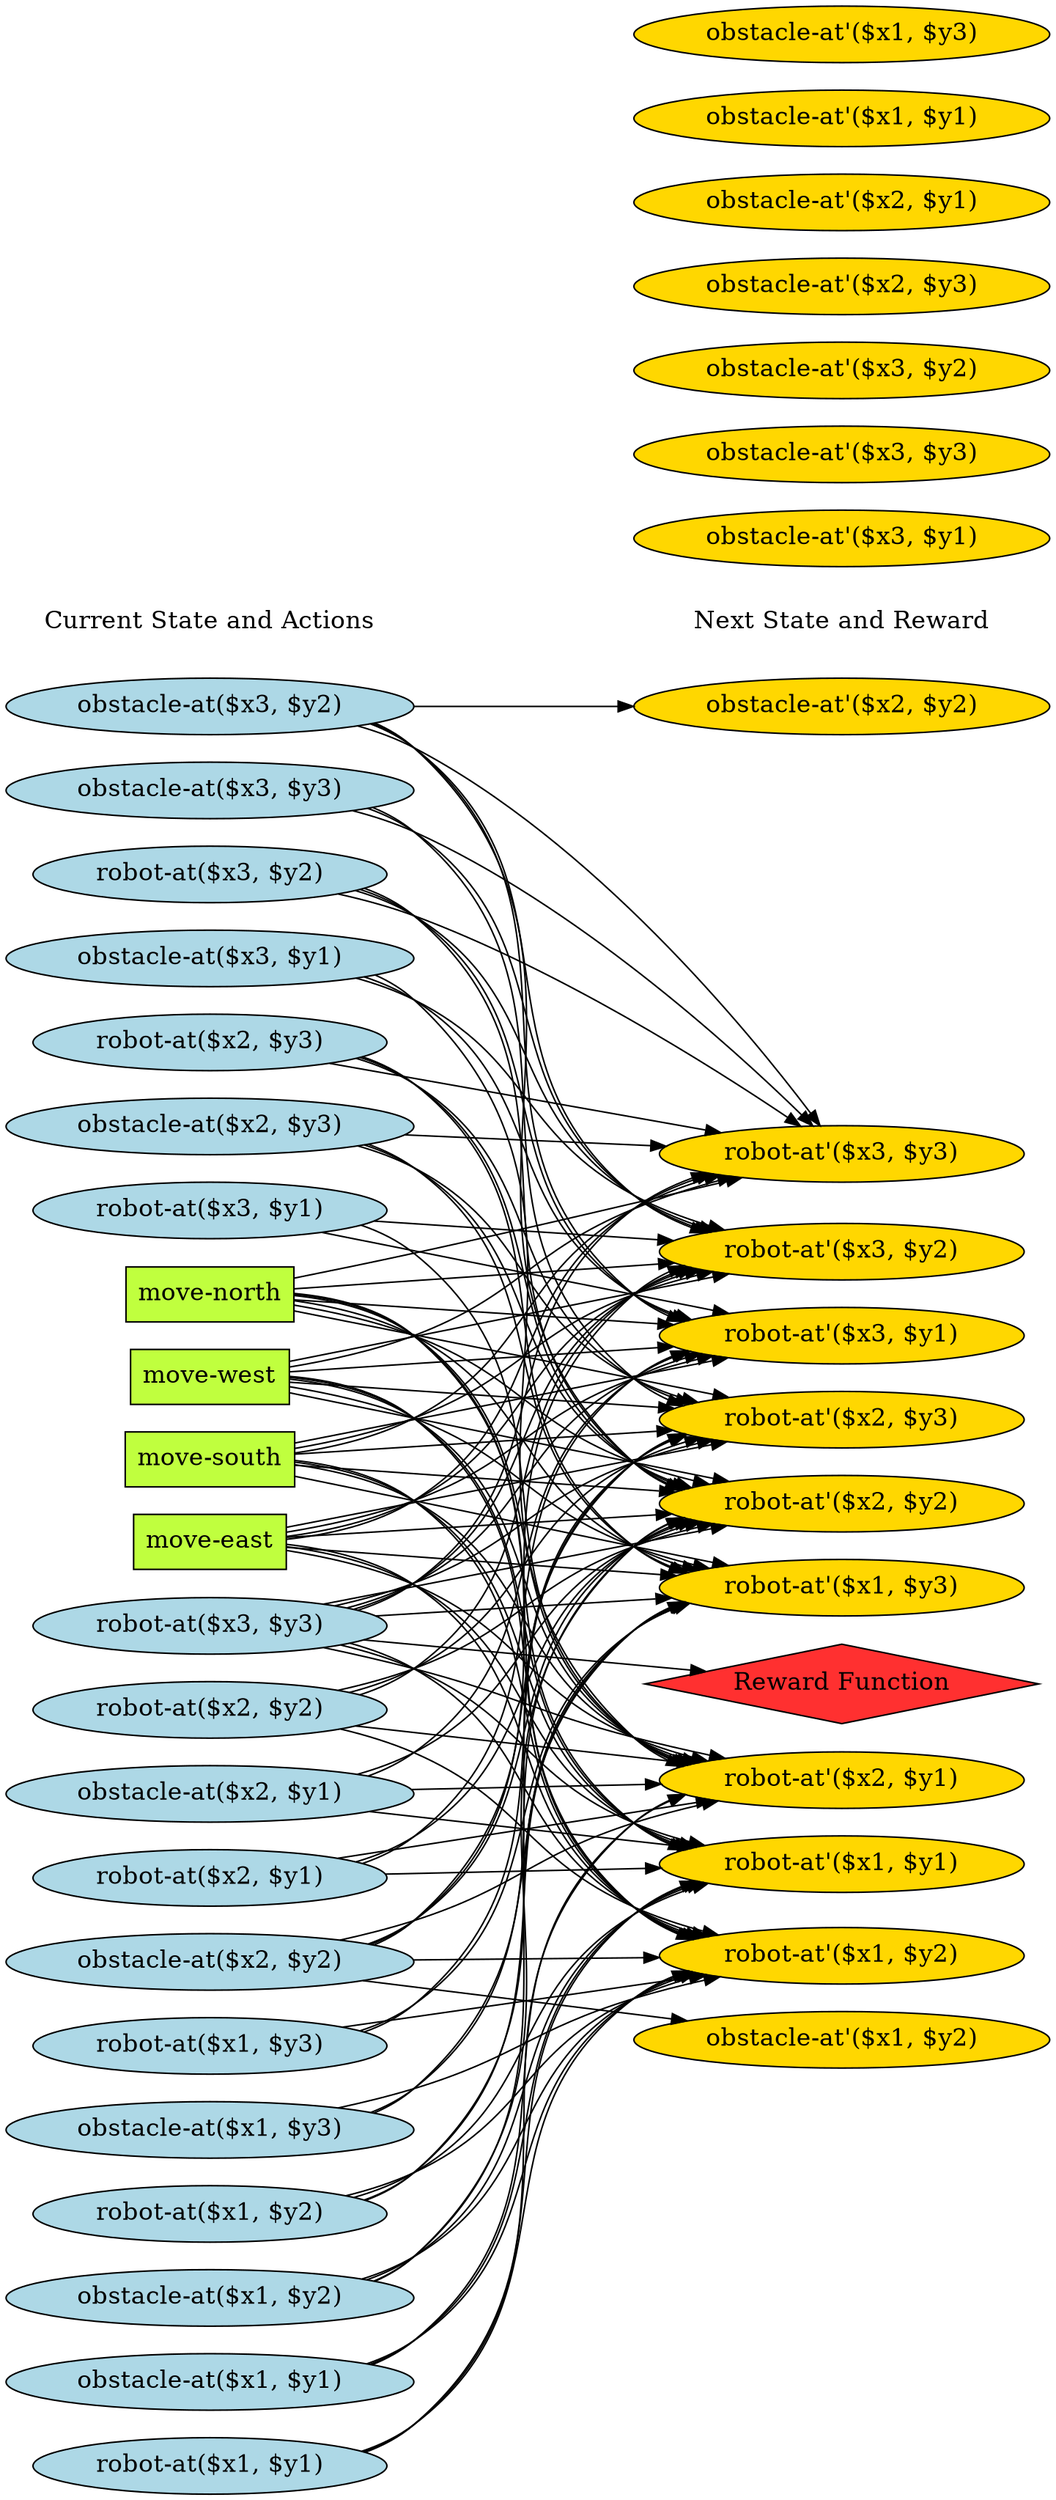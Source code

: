 digraph G {
	graph [bb="0,0,612.96,1624.8",
		fontname=Helvetica,
		fontsize=16,
		rankdir=LR,
		ranksep=2.00,
		ratio=auto,
		size=600
	];
	node [fontsize=16,
		label="\N"
	];
	{
		graph [rank=same];
		"obstacle-at($x3, $y2)"		 [color=black,
			fillcolor=lightblue,
			height=0.51069,
			pos="107.48,1168.4",
			shape=ellipse,
			style=filled,
			width=2.9856];
		"obstacle-at($x2, $y3)"		 [color=black,
			fillcolor=lightblue,
			height=0.51069,
			pos="107.48,893.38",
			shape=ellipse,
			style=filled,
			width=2.9856];
		"obstacle-at($x2, $y1)"		 [color=black,
			fillcolor=lightblue,
			height=0.51069,
			pos="107.48,458.38",
			shape=ellipse,
			style=filled,
			width=2.9856];
		"Current State and Actions"		 [color=black,
			fillcolor=white,
			height=0.5,
			pos="107.48,1332.4",
			shape=plaintext,
			style=bold,
			width=2.5139];
		"move-east"		 [color=black,
			fillcolor=olivedrab1,
			height=0.5,
			pos="107.48,622.38",
			shape=box,
			style=filled,
			width=1.1389];
		"robot-at($x2, $y3)"		 [color=black,
			fillcolor=lightblue,
			height=0.51069,
			pos="107.48,948.38",
			shape=ellipse,
			style=filled,
			width=2.6517];
		"robot-at($x3, $y2)"		 [color=black,
			fillcolor=lightblue,
			height=0.51069,
			pos="107.48,1058.4",
			shape=ellipse,
			style=filled,
			width=2.6517];
		"move-north"		 [color=black,
			fillcolor=olivedrab1,
			height=0.5,
			pos="107.48,784.38",
			shape=box,
			style=filled,
			width=1.2778];
		"robot-at($x2, $y1)"		 [color=black,
			fillcolor=lightblue,
			height=0.51069,
			pos="107.48,403.38",
			shape=ellipse,
			style=filled,
			width=2.6517];
		"robot-at($x1, $y2)"		 [color=black,
			fillcolor=lightblue,
			height=0.51069,
			pos="107.48,183.38",
			shape=ellipse,
			style=filled,
			width=2.6517];
		"obstacle-at($x1, $y3)"		 [color=black,
			fillcolor=lightblue,
			height=0.51069,
			pos="107.48,238.38",
			shape=ellipse,
			style=filled,
			width=2.9856];
		"move-west"		 [color=black,
			fillcolor=olivedrab1,
			height=0.5,
			pos="107.48,730.38",
			shape=box,
			style=filled,
			width=1.1944];
		"obstacle-at($x1, $y1)"		 [color=black,
			fillcolor=lightblue,
			height=0.51069,
			pos="107.48,73.385",
			shape=ellipse,
			style=filled,
			width=2.9856];
		"obstacle-at($x3, $y1)"		 [color=black,
			fillcolor=lightblue,
			height=0.51069,
			pos="107.48,1003.4",
			shape=ellipse,
			style=filled,
			width=2.9856];
		"obstacle-at($x2, $y2)"		 [color=black,
			fillcolor=lightblue,
			height=0.51069,
			pos="107.48,348.38",
			shape=ellipse,
			style=filled,
			width=2.9856];
		"obstacle-at($x3, $y3)"		 [color=black,
			fillcolor=lightblue,
			height=0.51069,
			pos="107.48,1113.4",
			shape=ellipse,
			style=filled,
			width=2.9856];
		"robot-at($x3, $y1)"		 [color=black,
			fillcolor=lightblue,
			height=0.51069,
			pos="107.48,838.38",
			shape=ellipse,
			style=filled,
			width=2.6517];
		"robot-at($x3, $y3)"		 [color=black,
			fillcolor=lightblue,
			height=0.51069,
			pos="107.48,568.38",
			shape=ellipse,
			style=filled,
			width=2.6517];
		"robot-at($x2, $y2)"		 [color=black,
			fillcolor=lightblue,
			height=0.51069,
			pos="107.48,513.38",
			shape=ellipse,
			style=filled,
			width=2.6517];
		"move-south"		 [color=black,
			fillcolor=olivedrab1,
			height=0.5,
			pos="107.48,676.38",
			shape=box,
			style=filled,
			width=1.2917];
		"robot-at($x1, $y3)"		 [color=black,
			fillcolor=lightblue,
			height=0.51069,
			pos="107.48,293.38",
			shape=ellipse,
			style=filled,
			width=2.6517];
		"obstacle-at($x1, $y2)"		 [color=black,
			fillcolor=lightblue,
			height=0.51069,
			pos="107.48,128.38",
			shape=ellipse,
			style=filled,
			width=2.9856];
		"robot-at($x1, $y1)"		 [color=black,
			fillcolor=lightblue,
			height=0.51069,
			pos="107.48,18.385",
			shape=ellipse,
			style=filled,
			width=2.6517];
	}
	{
		graph [rank=same];
		"obstacle-at'($x3, $y1)"		 [color=black,
			fillcolor=gold1,
			height=0.51069,
			pos="485.96,1223.4",
			shape=ellipse,
			style=filled,
			width=3.0445];
		"obstacle-at'($x3, $y3)"		 [color=black,
			fillcolor=gold1,
			height=0.51069,
			pos="485.96,1278.4",
			shape=ellipse,
			style=filled,
			width=3.0445];
		"robot-at'($x1, $y2)"		 [color=black,
			fillcolor=gold1,
			height=0.51069,
			pos="485.96,348.38",
			shape=ellipse,
			style=filled,
			width=2.7106];
		"obstacle-at'($x2, $y2)"		 [color=black,
			fillcolor=gold1,
			height=0.51069,
			pos="485.96,1168.4",
			shape=ellipse,
			style=filled,
			width=3.0445];
		"robot-at'($x3, $y2)"		 [color=black,
			fillcolor=gold1,
			height=0.51069,
			pos="485.96,811.38",
			shape=ellipse,
			style=filled,
			width=2.7106];
		"robot-at'($x2, $y3)"		 [color=black,
			fillcolor=gold1,
			height=0.51069,
			pos="485.96,701.38",
			shape=ellipse,
			style=filled,
			width=2.7106];
		"Next State and Reward"		 [color=black,
			fillcolor=white,
			height=0.5,
			pos="485.96,1332.4",
			shape=plaintext,
			style=bold,
			width=2.25];
		"obstacle-at'($x1, $y2)"		 [color=black,
			fillcolor=gold1,
			height=0.51069,
			pos="485.96,293.38",
			shape=ellipse,
			style=filled,
			width=3.0445];
		"Reward Function"		 [color=black,
			fillcolor=firebrick1,
			height=0.72222,
			pos="485.96,529.38",
			shape=diamond,
			style=filled,
			width=3.5278];
		"robot-at'($x2, $y1)"		 [color=black,
			fillcolor=gold1,
			height=0.51069,
			pos="485.96,467.38",
			shape=ellipse,
			style=filled,
			width=2.7106];
		"obstacle-at'($x3, $y2)"		 [color=black,
			fillcolor=gold1,
			height=0.51069,
			pos="485.96,1386.4",
			shape=ellipse,
			style=filled,
			width=3.0445];
		"obstacle-at'($x2, $y3)"		 [color=black,
			fillcolor=gold1,
			height=0.51069,
			pos="485.96,1441.4",
			shape=ellipse,
			style=filled,
			width=3.0445];
		"robot-at'($x1, $y3)"		 [color=black,
			fillcolor=gold1,
			height=0.51069,
			pos="485.96,591.38",
			shape=ellipse,
			style=filled,
			width=2.7106];
		"robot-at'($x1, $y1)"		 [color=black,
			fillcolor=gold1,
			height=0.51069,
			pos="485.96,412.38",
			shape=ellipse,
			style=filled,
			width=2.7106];
		"obstacle-at'($x2, $y1)"		 [color=black,
			fillcolor=gold1,
			height=0.51069,
			pos="485.96,1496.4",
			shape=ellipse,
			style=filled,
			width=3.0445];
		"robot-at'($x3, $y1)"		 [color=black,
			fillcolor=gold1,
			height=0.51069,
			pos="485.96,756.38",
			shape=ellipse,
			style=filled,
			width=2.7106];
		"obstacle-at'($x1, $y1)"		 [color=black,
			fillcolor=gold1,
			height=0.51069,
			pos="485.96,1551.4",
			shape=ellipse,
			style=filled,
			width=3.0445];
		"robot-at'($x2, $y2)"		 [color=black,
			fillcolor=gold1,
			height=0.51069,
			pos="485.96,646.38",
			shape=ellipse,
			style=filled,
			width=2.7106];
		"obstacle-at'($x1, $y3)"		 [color=black,
			fillcolor=gold1,
			height=0.51069,
			pos="485.96,1606.4",
			shape=ellipse,
			style=filled,
			width=3.0445];
		"robot-at'($x3, $y3)"		 [color=black,
			fillcolor=gold1,
			height=0.51069,
			pos="485.96,884.38",
			shape=ellipse,
			style=filled,
			width=2.7106];
	}
	"obstacle-at($x3, $y2)" -> "obstacle-at'($x2, $y2)"	 [color=black,
		pos="e,376.04,1168.4 215.11,1168.4 262.1,1168.4 317.5,1168.4 365.84,1168.4",
		style=solid];
	"obstacle-at($x3, $y2)" -> "robot-at'($x3, $y2)"	 [color=black,
		pos="e,419.74,825.03 187.19,1155.9 197.19,1152 206.78,1147 214.96,1140.4 324.82,1051.8 253.34,950.98 358.96,857.38 373.51,844.5 391.96,\
835.12 410.22,828.34",
		style=solid];
	"obstacle-at($x3, $y2)" -> "robot-at'($x3, $y1)"	 [color=black,
		pos="e,397.44,764.27 188.54,1156.2 198.17,1152.3 207.28,1147.1 214.96,1140.4 343.08,1027.6 228.7,894.67 358.96,784.38 367.41,777.23 377.28,\
771.8 387.72,767.69",
		style=solid];
	"obstacle-at($x3, $y2)" -> "robot-at'($x2, $y2)"	 [color=black,
		pos="e,396.12,653.71 189.89,1156.5 199.13,1152.5 207.78,1147.3 214.96,1140.4 371.47,990.4 199.59,821.33 358.96,674.38 366.97,667 376.48,\
661.41 386.64,657.2",
		style=solid];
	"obstacle-at($x3, $y2)" -> "robot-at'($x3, $y3)"	 [color=black,
		pos="e,471.13,902.8 180.29,1154.8 192.27,1151.1 204.27,1146.3 214.96,1140.4 324.83,1079.2 423.73,963.05 464.81,910.9",
		style=solid];
	"obstacle-at($x2, $y3)" -> "robot-at'($x2, $y3)"	 [color=black,
		pos="e,406.34,712.02 180.28,879.78 192.26,876.04 204.27,871.32 214.96,865.38 291.92,822.64 281.19,770.64 358.96,729.38 370.55,723.23 \
383.44,718.43 396.42,714.68",
		style=solid];
	"obstacle-at($x2, $y3)" -> "robot-at'($x1, $y3)"	 [color=black,
		pos="e,400.17,600.17 186.02,880.77 196.37,876.92 206.36,871.91 214.96,865.38 315.88,788.8 256.59,694.02 358.96,619.38 368.44,612.47 379.31,\
607.22 390.6,603.23",
		style=solid];
	"obstacle-at($x2, $y3)" -> "robot-at'($x2, $y2)"	 [color=black,
		pos="e,402.3,655.99 183.68,880.42 194.71,876.63 205.52,871.72 214.96,865.38 303.24,806.15 269.56,731.91 358.96,674.38 369.22,667.78 380.82,\
662.72 392.71,658.85",
		style=solid];
	"obstacle-at($x2, $y3)" -> "robot-at'($x3, $y3)"	 [color=black,
		pos="e,389.08,886.68 214.1,890.86 265.59,889.63 327.37,888.15 378.91,886.92",
		style=solid];
	"obstacle-at($x2, $y1)" -> "robot-at'($x2, $y1)"	 [color=black,
		pos="e,389.08,465.09 214.1,460.91 265.59,462.14 327.37,463.62 378.91,464.85",
		style=solid];
	"obstacle-at($x2, $y1)" -> "robot-at'($x1, $y1)"	 [color=black,
		pos="e,403.71,422.31 195.33,447.77 254.65,440.52 333.13,430.94 393.43,423.57",
		style=solid];
	"obstacle-at($x2, $y1)" -> "robot-at'($x3, $y1)"	 [color=black,
		pos="e,400.22,747.53 185.97,471.06 196.33,474.89 206.33,479.89 214.96,486.38 314.93,561.69 257.56,655.02 358.96,728.38 368.46,735.26 \
379.35,740.5 390.65,744.47",
		style=solid];
	"obstacle-at($x2, $y1)" -> "robot-at'($x2, $y2)"	 [color=black,
		pos="e,406.43,635.59 179.92,472.03 192.01,475.77 204.14,480.48 214.96,486.38 291.17,527.97 281.96,578.27 358.96,618.38 370.6,624.45 383.51,\
629.2 396.5,632.93",
		style=solid];
	"Current State and Actions" -> "Next State and Reward"	 [color=black,
		pos="e,404.91,1332.4 198.18,1332.4 257.6,1332.4 335.26,1332.4 394.77,1332.4",
		style=invis];
	"move-east" -> "robot-at'($x1, $y2)"	 [color=black,
		pos="e,412.4,360.62 148.49,619.08 169.77,615.73 195.49,608.97 214.96,595.38 307.78,530.64 267.36,451.84 358.96,385.38 371.95,375.96 387.32,\
368.92 402.78,363.67",
		style=solid];
	"move-east" -> "robot-at'($x3, $y2)"	 [color=black,
		pos="e,406.38,800.67 148.67,627.68 169.39,631.6 194.53,638.25 214.96,649.38 291.73,691.21 281.58,742.7 358.96,783.38 370.58,789.49 383.47,\
794.27 396.46,798.01",
		style=solid];
	"move-east" -> "robot-at'($x2, $y3)"	 [color=black,
		pos="e,420.18,687.79 148.77,630.84 211.07,643.91 331.79,669.24 410.34,685.73",
		style=solid];
	"move-east" -> "robot-at'($x2, $y1)"	 [color=black,
		pos="e,408.46,478.65 148.58,615.8 169.05,611.56 193.98,605 214.96,595.38 286.02,562.8 287.31,525.64 358.96,494.38 371.42,488.95 385.06,\
484.57 398.62,481.06",
		style=solid];
	"move-east" -> "robot-at'($x1, $y3)"	 [color=black,
		pos="e,396.34,598.68 148.77,619.07 204.96,614.44 308.65,605.9 386.08,599.53",
		style=solid];
	"move-east" -> "robot-at'($x1, $y1)"	 [color=black,
		pos="e,404.62,422.64 148.5,617.78 169.41,614.05 194.78,607.35 214.96,595.38 295.84,547.42 277.38,487.14 358.96,440.38 369.93,434.1 382.18,\
429.22 394.62,425.44",
		style=solid];
	"move-east" -> "robot-at'($x3, $y1)"	 [color=black,
		pos="e,412.96,744.06 148.68,630.05 168.94,634.54 193.67,641 214.96,649.38 282.88,676.13 290.65,702.65 358.96,728.38 372.98,733.67 388.27,\
738.1 403.21,741.76",
		style=solid];
	"move-east" -> "robot-at'($x2, $y2)"	 [color=black,
		pos="e,393.29,640.54 148.77,624.95 204.23,628.49 305.98,634.97 383.06,639.89",
		style=solid];
	"move-east" -> "robot-at'($x3, $y3)"	 [color=black,
		pos="e,424.43,869.98 148.74,626.16 169.84,629.66 195.31,636.4 214.96,649.38 303.06,707.61 273.94,775.75 358.96,838.38 375.48,850.55 395.56,\
859.8 414.78,866.68",
		style=solid];
	"robot-at($x2, $y3)" -> "robot-at'($x2, $y3)"	 [color=black,
		pos="e,402.3,710.99 180.62,936.44 192.7,932.52 204.64,927.31 214.96,920.38 303.24,861.15 269.56,786.91 358.96,729.38 369.22,722.78 380.82,\
717.72 392.71,713.85",
		style=solid];
	"robot-at($x2, $y3)" -> "robot-at'($x1, $y3)"	 [color=black,
		pos="e,398.57,599.65 184.06,937.33 195.22,933.29 205.97,927.81 214.96,920.38 329.25,825.89 242.87,711.66 358.96,619.38 367.85,612.32 \
378.15,606.96 388.96,602.89",
		style=solid];
	"robot-at($x2, $y3)" -> "robot-at'($x2, $y2)"	 [color=black,
		pos="e,400.17,655.17 182.71,936.96 194.23,932.97 205.44,927.61 214.96,920.38 315.88,843.8 256.59,749.02 358.96,674.38 368.44,667.47 379.31,\
662.22 390.6,658.23",
		style=solid];
	"robot-at($x2, $y3)" -> "robot-at'($x3, $y3)"	 [color=black,
		pos="e,413.04,896.61 179.74,936.27 243.3,925.47 336.36,909.65 402.99,898.32",
		style=solid];
	"robot-at($x3, $y2)" -> "robot-at'($x3, $y2)"	 [color=black,
		pos="e,425.71,825.93 179.51,1046.3 191.9,1042.4 204.24,1037.2 214.96,1030.4 299.35,976.66 277.15,914.97 358.96,857.38 376.06,845.35 396.67,\
836.09 416.22,829.15",
		style=solid];
	"robot-at($x3, $y2)" -> "robot-at'($x3, $y1)"	 [color=black,
		pos="e,400.17,765.17 182.71,1047 194.23,1043 205.44,1037.6 214.96,1030.4 315.88,953.8 256.59,859.02 358.96,784.38 368.44,777.47 379.31,\
772.22 390.6,768.23",
		style=solid];
	"robot-at($x3, $y2)" -> "robot-at'($x2, $y2)"	 [color=black,
		pos="e,397.44,654.27 185.02,1047.6 195.93,1043.5 206.35,1038 214.96,1030.4 343.08,917.62 228.7,784.67 358.96,674.38 367.41,667.23 377.28,\
661.8 387.72,657.69",
		style=solid];
	"robot-at($x3, $y2)" -> "robot-at'($x3, $y3)"	 [color=black,
		pos="e,457.65,902.02 170.94,1044.6 185.6,1040.7 201.01,1035.9 214.96,1030.4 302.85,995.64 398.55,938.97 449.05,907.42",
		style=solid];
	"move-north" -> "robot-at'($x1, $y2)"	 [color=black,
		pos="e,407.22,359.3 153.53,782.27 174.38,779.15 198.19,772.24 214.96,757.38 347.67,639.83 228.46,505.39 358.96,385.38 369.87,375.35 383.36,\
368.03 397.42,362.69",
		style=solid];
	"move-north" -> "robot-at'($x3, $y2)"	 [color=black,
		pos="e,394.3,804.88 153.52,787.61 210.09,791.67 308.84,798.75 383.88,804.14",
		style=solid];
	"move-north" -> "robot-at'($x2, $y3)"	 [color=black,
		pos="e,421.68,715.34 153.52,774.46 217.4,760.37 335.06,734.43 411.63,717.55",
		style=solid];
	"move-north" -> "robot-at'($x2, $y1)"	 [color=black,
		pos="e,398.35,475.63 153.49,781.15 173.97,777.75 197.47,770.93 214.96,757.38 320.31,675.77 252.11,574.02 358.96,494.38 367.82,487.78 \
377.95,482.72 388.53,478.86",
		style=solid];
	"move-north" -> "robot-at'($x1, $y3)"	 [color=black,
		pos="e,405.96,602.02 153.66,778.25 173.36,774.26 196.2,767.79 214.96,757.38 292.49,714.4 280.81,661.21 358.96,619.38 370.45,613.23 383.23,\
608.43 396.11,604.69",
		style=solid];
	"move-north" -> "robot-at'($x1, $y1)"	 [color=black,
		pos="e,398.09,420.56 153.69,781.77 174.33,778.51 197.92,771.64 214.96,757.38 333.68,658.13 238.79,537.87 358.96,440.38 367.71,433.29 \
377.88,427.9 388.58,423.82",
		style=solid];
	"move-north" -> "robot-at'($x3, $y1)"	 [color=black,
		pos="e,395.05,763.07 153.52,781.04 210.4,776.8 309.9,769.4 385.08,763.81",
		style=solid];
	"move-north" -> "robot-at'($x2, $y2)"	 [color=black,
		pos="e,412.54,658.53 153.65,775.81 172.93,771.43 195.43,765.31 214.96,757.38 283.41,729.6 290.11,701.15 358.96,674.38 372.71,669.04 387.71,\
664.59 402.42,660.94",
		style=solid];
	"move-north" -> "robot-at'($x3, $y3)"	 [color=black,
		pos="e,429.96,869.24 153.6,795.66 172.56,800.44 194.85,806.12 214.96,811.38 285.16,829.77 365.41,851.57 420.06,866.53",
		style=solid];
	"robot-at($x2, $y1)" -> "robot-at'($x2, $y1)"	 [color=black,
		pos="e,413.04,455.16 179.74,415.5 243.3,426.3 336.36,442.12 402.99,453.45",
		style=solid];
	"robot-at($x2, $y1)" -> "robot-at'($x1, $y1)"	 [color=black,
		pos="e,388.86,410.09 202.51,405.63 256.02,406.91 323.22,408.52 378.65,409.84",
		style=solid];
	"robot-at($x2, $y1)" -> "robot-at'($x3, $y1)"	 [color=black,
		pos="e,398.61,748.07 184.03,414.48 195.2,418.51 205.95,423.98 214.96,431.38 328.26,524.56 243.89,637.4 358.96,728.38 367.87,735.43 378.18,\
740.78 389,744.83",
		style=solid];
	"robot-at($x2, $y1)" -> "robot-at'($x2, $y2)"	 [color=black,
		pos="e,402.7,636.77 180.29,415.32 192.46,419.25 204.53,424.46 214.96,431.38 302.36,489.38 270.46,562.08 358.96,618.38 369.33,624.98 381.04,\
630.04 393.04,633.91",
		style=solid];
	"robot-at($x1, $y2)" -> "robot-at'($x1, $y2)"	 [color=black,
		pos="e,408.94,337.01 174.69,196.5 188.36,200.39 202.41,205.28 214.96,211.38 287.15,246.48 286.11,286.68 358.96,320.38 371.48,326.18 385.26,\
330.8 398.98,334.49",
		style=solid];
	"robot-at($x1, $y2)" -> "robot-at'($x1, $y3)"	 [color=black,
		pos="e,396.52,583.92 185,194.19 195.91,198.26 206.34,203.82 214.96,211.38 342.31,323.15 229.07,455.58 358.96,564.38 367.23,571.31 376.86,\
576.59 387.04,580.59",
		style=solid];
	"robot-at($x1, $y2)" -> "robot-at'($x1, $y1)"	 [color=black,
		pos="e,415.57,399.53 179.09,195.62 191.58,199.52 204.07,204.65 214.96,211.38 297.47,262.39 277.19,323.21 358.96,375.38 373.05,384.37 \
389.39,391.25 405.55,396.48",
		style=solid];
	"robot-at($x1, $y2)" -> "robot-at'($x2, $y2)"	 [color=black,
		pos="e,396.77,638.8 185.86,194.04 196.53,198.14 206.66,203.75 214.96,211.38 356.15,341.32 215.3,491.19 358.96,618.38 367.18,625.66 376.87,\
631.18 387.17,635.35",
		style=solid];
	"obstacle-at($x1, $y3)" -> "robot-at'($x1, $y2)"	 [color=black,
		pos="e,417.49,335.22 169.88,253.39 184.72,257.33 200.48,261.78 214.96,266.38 280.1,287.1 293.44,300.92 358.96,320.38 374.53,325.01 391.37,\
329.26 407.53,332.97",
		style=solid];
	"obstacle-at($x1, $y3)" -> "robot-at'($x2, $y3)"	 [color=black,
		pos="e,396.77,693.8 189.36,250.45 198.74,254.4 207.58,259.59 214.96,266.38 356.15,396.32 215.3,546.19 358.96,673.38 367.18,680.66 376.87,\
686.18 387.17,690.35",
		style=solid];
	"obstacle-at($x1, $y3)" -> "robot-at'($x1, $y3)"	 [color=black,
		pos="e,397.65,583.53 187.32,250.7 197.3,254.6 206.84,259.7 214.96,266.38 328.51,359.89 243.29,473.52 358.96,564.38 367.58,571.16 377.52,\
576.33 387.95,580.26",
		style=solid];
	"move-west" -> "robot-at'($x1, $y2)"	 [color=black,
		pos="e,408.36,359.63 150.53,728.25 171.9,725.21 197.05,718.38 214.96,703.38 333.93,603.8 241.87,487.17 358.96,385.38 370.39,375.45 384.38,\
368.17 398.82,362.85",
		style=solid];
	"move-west" -> "robot-at'($x3, $y2)"	 [color=black,
		pos="e,420.89,797.6 150.57,739.44 213.47,752.97 332.88,778.66 410.67,795.4",
		style=solid];
	"move-west" -> "robot-at'($x2, $y3)"	 [color=black,
		pos="e,395.4,708.28 150.57,727.14 206.95,722.8 308.73,714.96 385.25,709.07",
		style=solid];
	"move-west" -> "robot-at'($x2, $y1)"	 [color=black,
		pos="e,400.38,476.27 150.54,726.73 171.4,723.26 196.1,716.51 214.96,703.38 307.55,638.96 265.18,557.08 358.96,494.38 368.53,487.99 379.33,\
483.07 390.5,479.3",
		style=solid];
	"move-west" -> "robot-at'($x1, $y3)"	 [color=black,
		pos="e,412.18,603.54 150.56,722.56 170.5,718.14 194.4,711.79 214.96,703.38 283.54,675.34 289.97,646.41 358.96,619.38 372.61,614.04 387.51,\
609.6 402.13,605.95",
		style=solid];
	"move-west" -> "robot-at'($x1, $y1)"	 [color=black,
		pos="e,399.64,420.99 150.6,727.61 171.73,724.38 196.64,717.58 214.96,703.38 320.31,621.77 252.41,520.42 358.96,440.38 368.18,433.46 378.77,\
428.19 389.83,424.19",
		style=solid];
	"move-west" -> "robot-at'($x3, $y1)"	 [color=black,
		pos="e,393.88,750.09 150.57,733.29 206.58,737.16 307.41,744.12 383.75,749.4",
		style=solid];
	"move-west" -> "robot-at'($x2, $y2)"	 [color=black,
		pos="e,422.15,660.33 150.58,720.96 200.35,709.81 285.68,690.72 358.96,674.38 376.15,670.55 394.65,666.44 412.05,662.57",
		style=solid];
	"move-west" -> "robot-at'($x3, $y3)"	 [color=black,
		pos="e,435.75,868.5 150.5,738.35 170.43,742.8 194.33,749.14 214.96,757.38 283.14,784.65 292.25,807.69 358.96,838.38 380.42,848.26 404.67,\
857.53 426.11,865.13",
		style=solid];
	"obstacle-at($x1, $y1)" -> "robot-at'($x1, $y2)"	 [color=black,
		pos="e,401.2,339.26 185.16,86.212 195.75,90.025 206.04,94.971 214.96,101.38 309.56,169.37 263.08,254.23 358.96,320.38 368.76,327.14 379.92,\
332.31 391.45,336.24",
		style=solid];
	"obstacle-at($x1, $y1)" -> "robot-at'($x2, $y1)"	 [color=black,
		pos="e,397.91,459.43 188.16,85.568 197.9,89.489 207.15,94.636 214.96,101.38 338.51,208.14 233.38,335.02 358.96,439.38 367.62,446.58 377.75,\
452.04 388.42,456.15",
		style=solid];
	"obstacle-at($x1, $y1)" -> "robot-at'($x1, $y1)"	 [color=black,
		pos="e,409.83,400.86 186.84,85.853 196.95,89.723 206.66,94.78 214.96,101.38 322.62,187.03 252.53,288.21 358.96,375.38 370.9,385.16 385.33,\
392.35 400.1,397.65",
		style=solid];
	"obstacle-at($x3, $y1)" -> "robot-at'($x3, $y2)"	 [color=black,
		pos="e,431.09,826.62 178.53,989.57 191.01,985.83 203.64,981.16 214.96,975.38 288.66,937.78 287.08,898.37 358.96,857.38 378.34,846.33 \
400.87,837.11 421.47,829.89",
		style=solid];
	"obstacle-at($x3, $y1)" -> "robot-at'($x2, $y1)"	 [color=black,
		pos="e,395.11,474.19 189.95,991.54 199.18,987.55 207.81,982.29 214.96,975.38 375.39,820.28 195,645.76 358.96,494.38 366.68,487.25 375.82,\
481.83 385.58,477.73",
		style=solid];
	"obstacle-at($x3, $y1)" -> "robot-at'($x3, $y1)"	 [color=black,
		pos="e,402.3,765.99 183.68,990.42 194.71,986.63 205.52,981.72 214.96,975.38 303.24,916.15 269.56,841.91 358.96,784.38 369.22,777.78 380.82,\
772.72 392.71,768.85",
		style=solid];
	"obstacle-at($x2, $y2)" -> "robot-at'($x1, $y2)"	 [color=black,
		pos="e,388.31,348.38 215.11,348.38 266.16,348.38 327.16,348.38 378.23,348.38",
		style=solid];
	"obstacle-at($x2, $y2)" -> "robot-at'($x3, $y2)"	 [color=black,
		pos="e,396.77,803.8 189.36,360.45 198.74,364.4 207.58,369.59 214.96,376.38 356.15,506.32 215.3,656.19 358.96,783.38 367.18,790.66 376.87,\
796.18 387.17,800.35",
		style=solid];
	"obstacle-at($x2, $y2)" -> "robot-at'($x2, $y3)"	 [color=black,
		pos="e,398.61,693.07 187.31,360.71 197.29,364.61 206.84,369.71 214.96,376.38 328.26,469.56 243.89,582.4 358.96,673.38 367.87,680.43 378.18,\
685.78 389,689.83",
		style=solid];
	"obstacle-at($x2, $y2)" -> "obstacle-at'($x1, $y2)"	 [color=black,
		pos="e,402.58,305.42 189.71,336.52 249.29,327.81 330.3,315.98 392.39,306.91",
		style=solid];
	"obstacle-at($x2, $y2)" -> "robot-at'($x2, $y1)"	 [color=black,
		pos="e,415.65,454.51 171.47,363.22 185.89,367.09 201.06,371.55 214.96,376.38 280.94,399.34 292.55,417.71 358.96,439.38 373.81,444.23 \
389.92,448.52 405.5,452.19",
		style=solid];
	"obstacle-at($x2, $y2)" -> "robot-at'($x2, $y2)"	 [color=black,
		pos="e,400.22,637.53 185.97,361.06 196.33,364.89 206.33,369.89 214.96,376.38 314.93,451.69 257.56,545.02 358.96,618.38 368.46,625.26 \
379.35,630.5 390.65,634.47",
		style=solid];
	"obstacle-at($x3, $y3)" -> "robot-at'($x3, $y2)"	 [color=black,
		pos="e,422.13,825.42 185.54,1100.6 196.02,1096.8 206.17,1091.8 214.96,1085.4 311.64,1014.6 265.67,932.63 358.96,857.38 374.54,844.81 \
393.87,835.5 412.67,828.67",
		style=solid];
	"obstacle-at($x3, $y3)" -> "robot-at'($x2, $y3)"	 [color=black,
		pos="e,397.44,709.27 188.54,1101.2 198.17,1097.3 207.28,1092.1 214.96,1085.4 343.08,972.62 228.7,839.67 358.96,729.38 367.41,722.23 377.28,\
716.8 387.72,712.69",
		style=solid];
	"obstacle-at($x3, $y3)" -> "robot-at'($x3, $y3)"	 [color=black,
		pos="e,466.04,902.64 177.46,1099.4 190.25,1095.6 203.25,1091 214.96,1085.4 313.77,1037.8 412.79,952 458.62,909.55",
		style=solid];
	"robot-at($x3, $y1)" -> "robot-at'($x3, $y2)"	 [color=black,
		pos="e,394.53,817.87 197.22,832.02 253.31,828 325.94,822.79 384.19,818.61",
		style=solid];
	"robot-at($x3, $y1)" -> "robot-at'($x2, $y1)"	 [color=black,
		pos="e,397.14,475.12 185.54,827.75 196.19,823.84 206.4,818.54 214.96,811.38 333.68,712.13 238.42,591.42 358.96,494.38 367.43,487.56 377.23,\
482.36 387.55,478.41",
		style=solid];
	"robot-at($x3, $y1)" -> "robot-at'($x3, $y1)"	 [color=black,
		pos="e,421.43,770.22 171.49,824.66 237.63,810.25 341.52,787.63 411.37,772.41",
		style=solid];
	"robot-at($x3, $y3)" -> "robot-at'($x1, $y2)"	 [color=black,
		pos="e,416.42,361.36 178.37,556.07 191.07,552.17 203.81,547.06 214.96,540.38 295.63,492.07 278.99,434.85 358.96,385.38 373.47,376.41 \
390.26,369.52 406.76,364.27",
		style=solid];
	"robot-at($x3, $y3)" -> "robot-at'($x3, $y2)"	 [color=black,
		pos="e,402.68,801.79 181.68,580.01 193.39,583.78 204.93,588.77 214.96,595.38 302.84,653.31 270.23,726.77 358.96,783.38 369.32,789.99 \
381.02,795.06 393.02,798.93",
		style=solid];
	"robot-at($x3, $y3)" -> "robot-at'($x2, $y3)"	 [color=black,
		pos="e,413.32,689.08 172.64,581.91 186.79,585.65 201.55,590.15 214.96,595.38 282.76,621.87 290.78,647.91 358.96,673.38 373.08,678.66 \
388.48,683.1 403.51,686.77",
		style=solid];
	"robot-at($x3, $y3)" -> "Reward Function"	 [pos="e,400.99,538.08 192.03,559.73 250.93,553.63 329.87,545.45 390.96,539.12"];
	"robot-at($x3, $y3)" -> "robot-at'($x2, $y1)"	 [color=black,
		pos="e,417.64,480.53 166.1,553.82 181.98,549.64 199.18,544.98 214.96,540.38 279.47,521.61 294.03,511.67 358.96,494.38 374.63,490.22 391.52,\
486.24 407.69,482.69",
		style=solid];
	"robot-at($x3, $y3)" -> "robot-at'($x1, $y3)"	 [color=black,
		pos="e,392.9,585.76 198.66,573.89 254.06,577.28 325.2,581.62 382.7,585.14",
		style=solid];
	"robot-at($x3, $y3)" -> "robot-at'($x1, $y1)"	 [color=black,
		pos="e,410.14,424 173.65,555.11 187.61,551.21 202.03,546.35 214.96,540.38 285.72,507.76 287.59,471.65 358.96,440.38 371.97,434.69 386.26,\
430.09 400.4,426.41",
		style=solid];
	"robot-at($x3, $y3)" -> "robot-at'($x3, $y1)"	 [color=black,
		pos="e,406.4,745.63 178.25,580.76 190.89,584.47 203.64,589.25 214.96,595.38 291.54,636.93 281.77,687.98 358.96,728.38 370.59,734.47 383.49,\
739.24 396.48,742.97",
		style=solid];
	"robot-at($x3, $y3)" -> "robot-at'($x2, $y2)"	 [color=black,
		pos="e,419.51,632.82 173.2,581.79 238.82,595.39 340.31,616.42 409.54,630.76",
		style=solid];
	"robot-at($x3, $y3)" -> "robot-at'($x3, $y3)"	 [color=black,
		pos="e,421.58,870.53 183.76,579.48 194.9,583.32 205.72,588.47 214.96,595.38 315.5,670.57 262.37,758.19 358.96,838.38 374.22,851.05 393.27,\
860.38 411.9,867.19",
		style=solid];
	"robot-at($x2, $y2)" -> "robot-at'($x1, $y2)"	 [color=black,
		pos="e,422.61,362.43 173.65,500.11 187.61,496.21 202.03,491.35 214.96,485.38 285.72,452.76 288.67,419.02 358.96,385.38 375.79,377.33 \
394.74,370.64 412.73,365.28",
		style=solid];
	"robot-at($x2, $y2)" -> "robot-at'($x3, $y2)"	 [color=black,
		pos="e,400.22,802.53 182.66,524.87 194.19,528.85 205.42,534.2 214.96,541.38 314.93,616.69 257.56,710.02 358.96,783.38 368.46,790.26 379.35,\
795.5 390.65,799.47",
		style=solid];
	"robot-at($x2, $y2)" -> "robot-at'($x2, $y3)"	 [color=black,
		pos="e,406.43,690.59 176.83,526.1 189.93,529.98 203.22,534.98 214.96,541.38 291.17,582.97 281.96,633.27 358.96,673.38 370.6,679.45 383.51,\
684.2 396.5,687.93",
		style=solid];
	"robot-at($x2, $y2)" -> "robot-at'($x2, $y1)"	 [color=black,
		pos="e,403.48,477.34 188.78,503.57 248.72,496.25 330.71,486.23 393.23,478.59",
		style=solid];
	"robot-at($x2, $y2)" -> "robot-at'($x2, $y2)"	 [color=black,
		pos="e,413.34,634.01 170.92,527.19 185.58,531.15 200.99,535.9 214.96,541.38 282.52,567.91 290.91,593.17 358.96,618.38 373.09,623.62 388.5,\
628.04 403.53,631.71",
		style=solid];
	"move-south" -> "robot-at'($x1, $y2)"	 [color=black,
		pos="e,409.96,360.07 154.03,673.07 174.39,669.64 197.63,662.83 214.96,649.38 320.55,567.45 254.91,469.27 358.96,385.38 370.97,375.7 385.44,\
368.55 400.22,363.27",
		style=solid];
	"move-south" -> "robot-at'($x3, $y2)"	 [color=black,
		pos="e,412.94,799.13 154.11,685.22 173.26,689.63 195.55,695.68 214.96,703.38 283.01,730.39 290.51,757.4 358.96,783.38 372.97,788.7 388.25,\
793.15 403.19,796.83",
		style=solid];
	"move-south" -> "robot-at'($x2, $y3)"	 [color=black,
		pos="e,393.57,695.32 154.27,679.43 210.79,683.18 308.58,689.67 383.2,694.63",
		style=solid];
	"move-south" -> "robot-at'($x2, $y1)"	 [color=black,
		pos="e,403.3,477.27 154.21,670.71 173.91,666.81 196.59,660.28 214.96,649.38 295.84,601.42 277.2,540.83 358.96,494.38 369.63,488.32 381.51,\
483.62 393.59,479.97",
		style=solid];
	"move-south" -> "robot-at'($x1, $y3)"	 [color=black,
		pos="e,421.82,605.35 154.17,665.91 204.37,654.43 287.38,635.48 358.96,619.38 376.05,615.54 394.45,611.44 411.76,607.58",
		style=solid];
	"move-south" -> "robot-at'($x1, $y1)"	 [color=black,
		pos="e,401.35,421.73 154.21,672.09 174.25,668.46 197.19,661.75 214.96,649.38 307.55,584.96 265.42,503.43 358.96,440.38 368.83,433.73 \
380.03,428.63 391.59,424.73",
		style=solid];
	"move-south" -> "robot-at'($x3, $y1)"	 [color=black,
		pos="e,420.63,742.72 154.27,686.11 218.03,699.66 334.31,724.37 410.61,740.58",
		style=solid];
	"move-south" -> "robot-at'($x2, $y2)"	 [color=black,
		pos="e,395.82,653.49 154.27,672.74 211.35,668.19 310.52,660.28 385.42,654.32",
		style=solid];
	"move-south" -> "robot-at'($x3, $y3)"	 [color=black,
		pos="e,429.11,869.36 154.13,682.72 173.7,686.74 196.31,693.18 214.96,703.38 291.92,745.5 284.24,792.41 358.96,838.38 377.54,849.82 399.39,\
859.04 419.63,866.14",
		style=solid];
	"robot-at($x1, $y3)" -> "robot-at'($x1, $y2)"	 [color=black,
		pos="e,408.38,337.2 184.21,304.45 246.07,313.49 333.54,326.26 398.2,335.71",
		style=solid];
	"robot-at($x1, $y3)" -> "robot-at'($x2, $y3)"	 [color=black,
		pos="e,397.47,693.46 184.99,304.2 195.91,308.27 206.34,313.82 214.96,321.38 342.06,432.82 229.74,564.42 358.96,673.38 367.42,680.52 377.3,\
685.94 387.75,690.05",
		style=solid];
	"robot-at($x1, $y3)" -> "robot-at'($x1, $y3)"	 [color=black,
		pos="e,398.92,582.9 182.68,304.86 194.2,308.84 205.42,314.19 214.96,321.38 315.17,397.01 257.04,491.09 358.96,564.38 368.09,570.95 378.5,\
575.98 389.32,579.82",
		style=solid];
	"obstacle-at($x1, $y2)" -> "robot-at'($x1, $y2)"	 [color=black,
		pos="e,404.11,338.35 182.16,141.61 193.62,145.38 204.96,150.2 214.96,156.38 297.47,207.39 275.49,270.98 358.96,320.38 369.76,326.78 381.87,\
331.72 394.2,335.53",
		style=solid];
	"obstacle-at($x1, $y2)" -> "robot-at'($x1, $y3)"	 [color=black,
		pos="e,395.82,584.25 189.37,140.45 198.75,144.4 207.58,149.59 214.96,156.38 356.4,286.66 214.56,437.4 358.96,564.38 366.92,571.38 376.24,\
576.71 386.16,580.76",
		style=solid];
	"obstacle-at($x1, $y2)" -> "robot-at'($x1, $y1)"	 [color=black,
		pos="e,411.93,400.25 185.16,141.21 195.75,145.03 206.04,149.97 214.96,156.38 309.56,224.37 265.34,306.06 358.96,375.38 371.78,384.88 \
387.01,391.95 402.37,397.21",
		style=solid];
	"obstacle-at($x1, $y2)" -> "robot-at'($x2, $y2)"	 [color=black,
		pos="e,396.14,639.04 189.88,140.3 199.12,144.28 207.78,149.52 214.96,156.38 370.43,305.01 200.67,472.78 358.96,618.38 366.98,625.76 376.5,\
631.34 386.65,635.55",
		style=solid];
	"robot-at($x1, $y1)" -> "robot-at'($x1, $y2)"	 [color=black,
		pos="e,399.18,339.85 183.55,29.639 194.84,33.648 205.76,39.066 214.96,46.385 322.62,132.03 249.68,236.82 358.96,320.38 368.05,327.33 \
378.52,332.62 389.47,336.64",
		style=solid];
	"robot-at($x1, $y1)" -> "robot-at'($x2, $y1)"	 [color=black,
		pos="e,396.86,459.7 185.51,29.02 196.3,33.121 206.55,38.73 214.96,46.385 352.54,171.59 219,316.85 358.96,439.38 367.22,446.62 376.94,\
452.11 387.25,456.26",
		style=solid];
	"robot-at($x1, $y1)" -> "robot-at'($x1, $y1)"	 [color=black,
		pos="e,408.25,401.26 184.56,29.28 195.59,33.339 206.17,38.867 214.96,46.385 336.25,150.15 239.16,269.91 358.96,375.38 370.33,385.4 384.29,\
392.7 398.72,398.03",
		style=solid];
}

